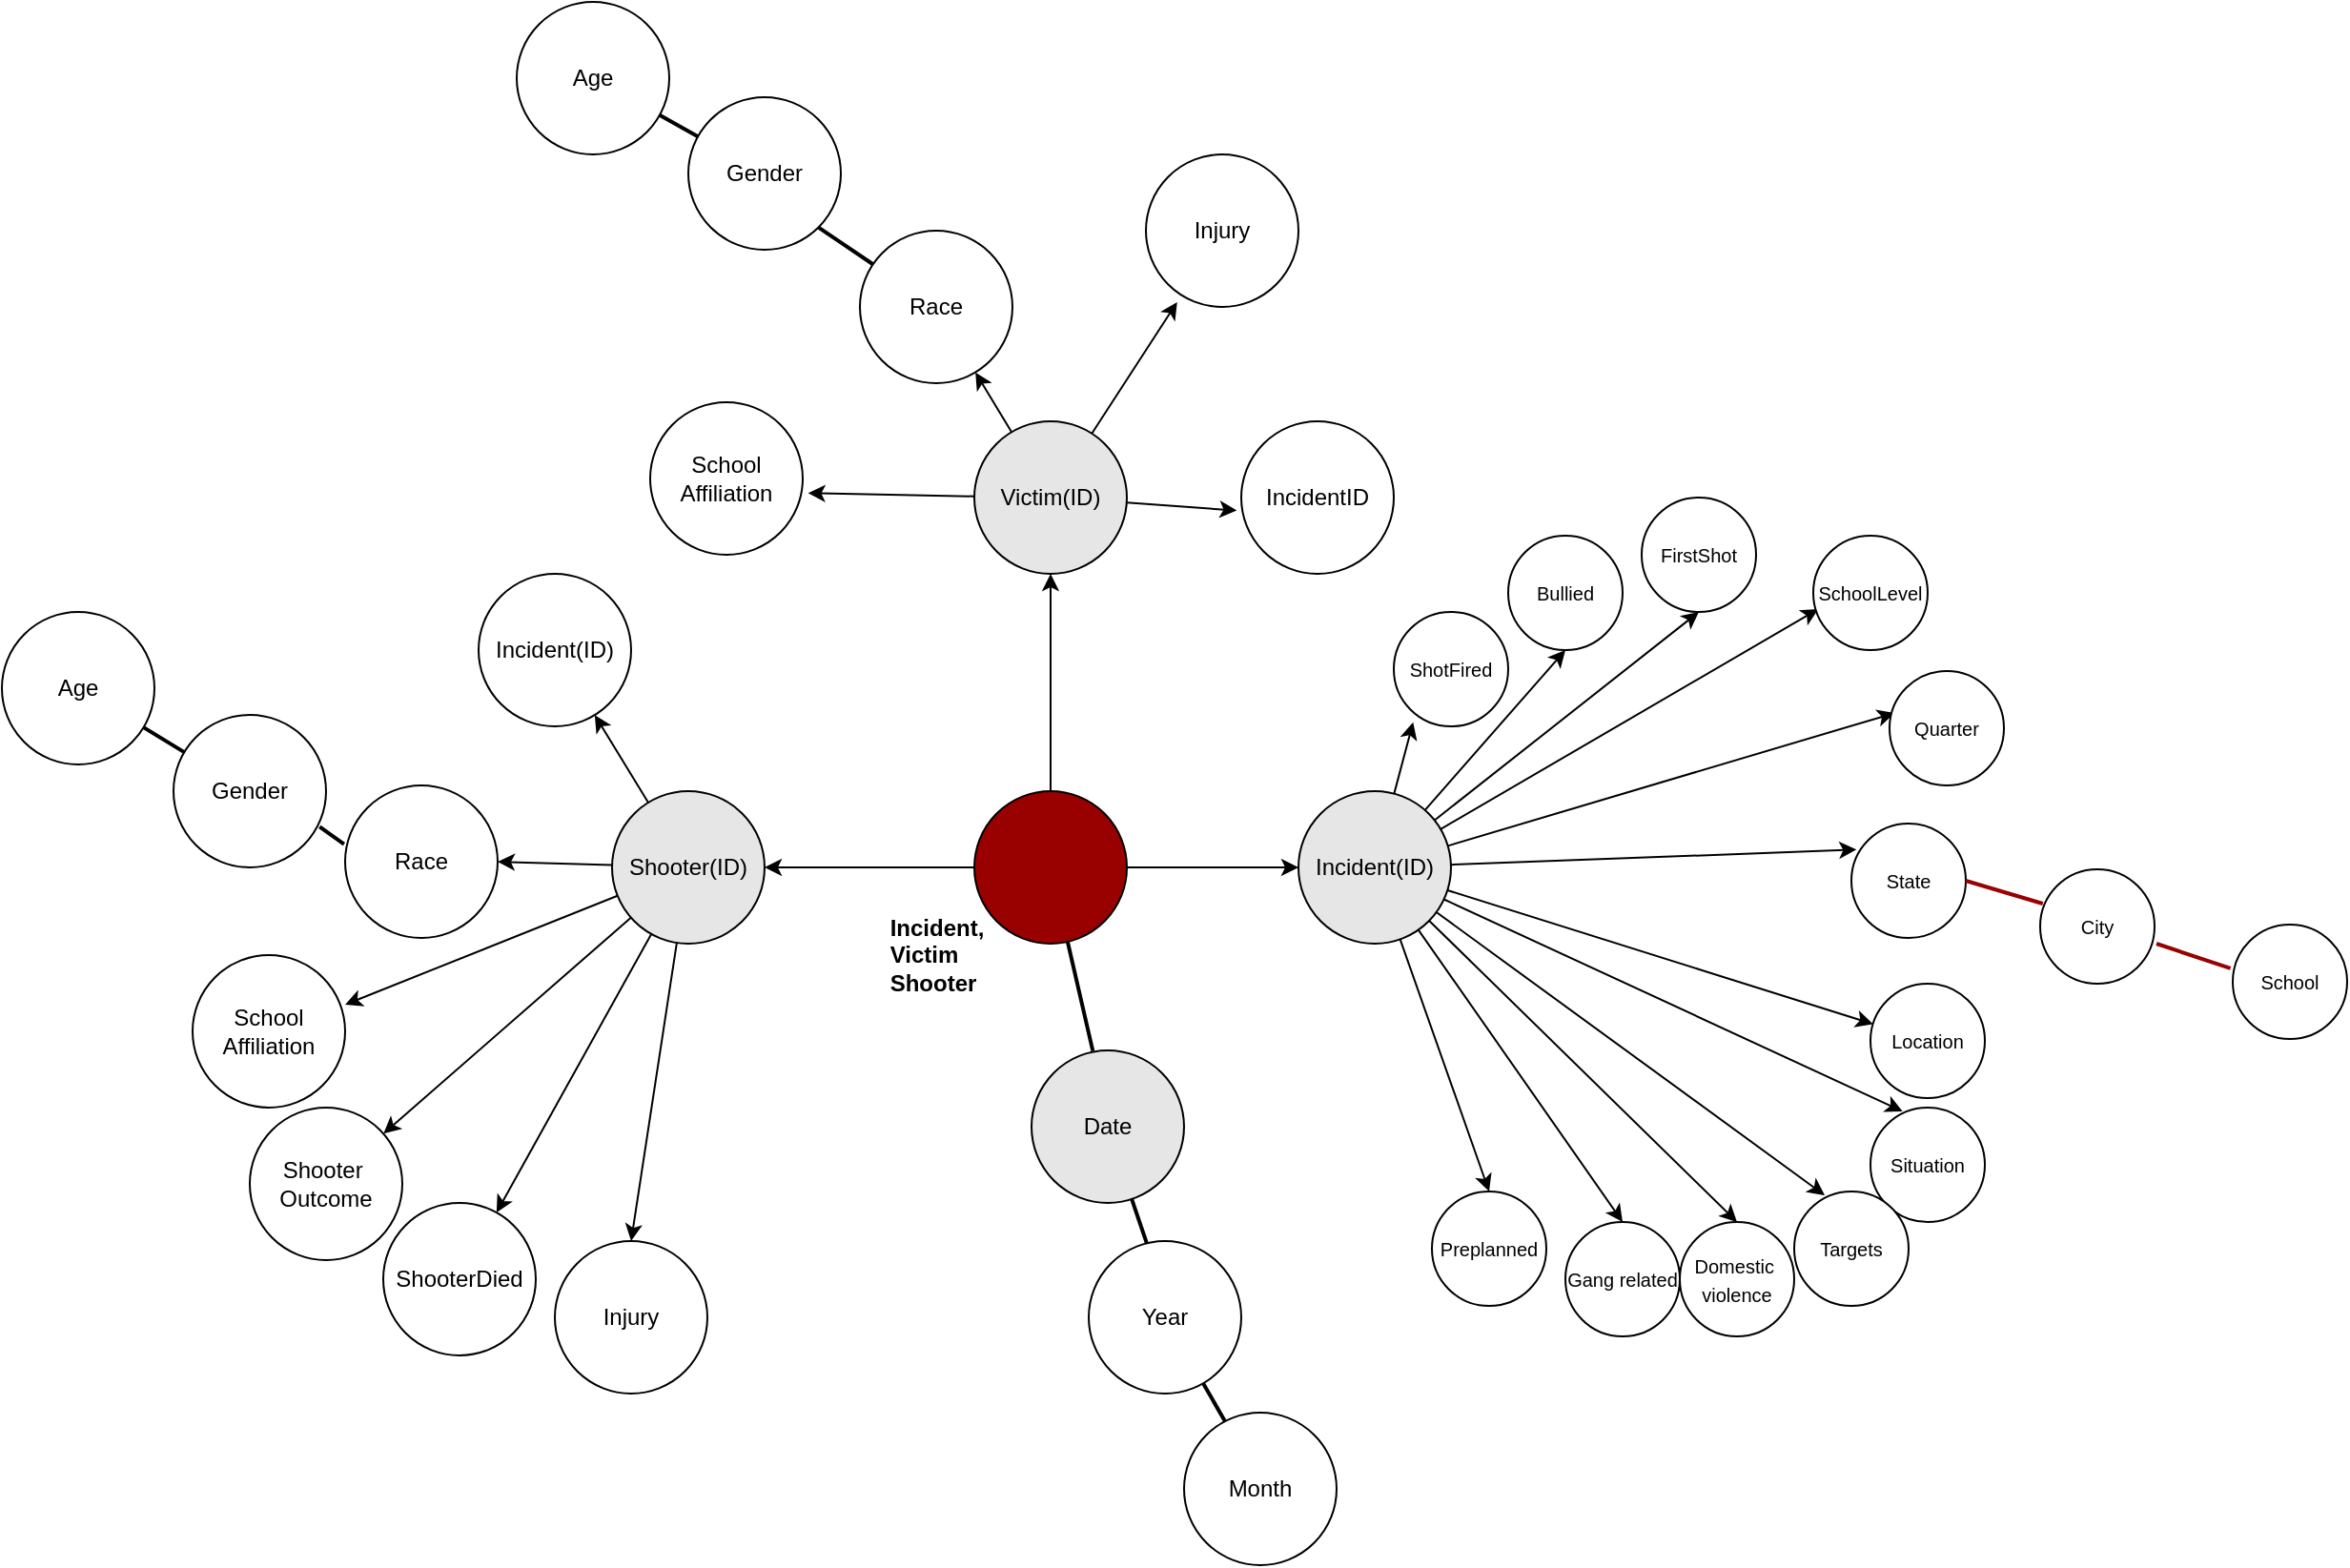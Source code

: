 <mxfile version="20.7.4" type="device"><diagram id="z_LJF3OzJNEcq2DZl5GS" name="Page-1"><mxGraphModel dx="2594" dy="699" grid="1" gridSize="10" guides="1" tooltips="1" connect="1" arrows="1" fold="1" page="1" pageScale="1" pageWidth="1169" pageHeight="827" math="0" shadow="0"><root><mxCell id="0"/><mxCell id="1" parent="0"/><mxCell id="VrbtNVm0_vo4leU4kSjK-8" style="edgeStyle=orthogonalEdgeStyle;rounded=0;orthogonalLoop=1;jettySize=auto;html=1;" edge="1" parent="1" source="VrbtNVm0_vo4leU4kSjK-3" target="VrbtNVm0_vo4leU4kSjK-6"><mxGeometry relative="1" as="geometry"/></mxCell><mxCell id="VrbtNVm0_vo4leU4kSjK-21" style="edgeStyle=none;rounded=0;orthogonalLoop=1;jettySize=auto;html=1;entryX=1;entryY=0.5;entryDx=0;entryDy=0;shadow=0;strokeColor=default;" edge="1" parent="1" source="VrbtNVm0_vo4leU4kSjK-3" target="VrbtNVm0_vo4leU4kSjK-20"><mxGeometry relative="1" as="geometry"/></mxCell><mxCell id="VrbtNVm0_vo4leU4kSjK-46" style="edgeStyle=none;rounded=0;orthogonalLoop=1;jettySize=auto;html=1;entryX=0;entryY=0.5;entryDx=0;entryDy=0;shadow=0;strokeColor=default;" edge="1" parent="1" source="VrbtNVm0_vo4leU4kSjK-3" target="VrbtNVm0_vo4leU4kSjK-45"><mxGeometry relative="1" as="geometry"/></mxCell><mxCell id="VrbtNVm0_vo4leU4kSjK-133" style="edgeStyle=none;rounded=0;orthogonalLoop=1;jettySize=auto;html=1;entryX=0.402;entryY=0.004;entryDx=0;entryDy=0;entryPerimeter=0;shadow=0;strokeColor=#000000;strokeWidth=2;fontSize=10;startArrow=none;startFill=0;endArrow=none;endFill=0;" edge="1" parent="1" source="VrbtNVm0_vo4leU4kSjK-3" target="VrbtNVm0_vo4leU4kSjK-129"><mxGeometry relative="1" as="geometry"/></mxCell><mxCell id="VrbtNVm0_vo4leU4kSjK-3" value="" style="ellipse;whiteSpace=wrap;html=1;aspect=fixed;shadow=0;fillColor=#990000;" vertex="1" parent="1"><mxGeometry x="460" y="414" width="80" height="80" as="geometry"/></mxCell><mxCell id="VrbtNVm0_vo4leU4kSjK-4" value="&lt;div style=&quot;text-align: left;&quot;&gt;&lt;span style=&quot;background-color: initial;&quot;&gt;Incident,&lt;/span&gt;&lt;/div&gt;&lt;div style=&quot;text-align: left;&quot;&gt;&lt;span style=&quot;background-color: initial;&quot;&gt;Victim&lt;/span&gt;&lt;/div&gt;&lt;div style=&quot;text-align: left;&quot;&gt;&lt;span style=&quot;background-color: initial;&quot;&gt;Shooter&lt;/span&gt;&lt;/div&gt;" style="text;html=1;align=center;verticalAlign=middle;resizable=0;points=[];autosize=1;strokeColor=none;fillColor=none;shadow=0;fontStyle=1" vertex="1" parent="1"><mxGeometry x="405" y="470" width="70" height="60" as="geometry"/></mxCell><mxCell id="VrbtNVm0_vo4leU4kSjK-15" style="rounded=0;orthogonalLoop=1;jettySize=auto;html=1;entryX=1.035;entryY=0.596;entryDx=0;entryDy=0;entryPerimeter=0;strokeColor=default;shadow=0;" edge="1" parent="1" source="VrbtNVm0_vo4leU4kSjK-6" target="VrbtNVm0_vo4leU4kSjK-9"><mxGeometry relative="1" as="geometry"/></mxCell><mxCell id="VrbtNVm0_vo4leU4kSjK-16" style="edgeStyle=none;rounded=0;orthogonalLoop=1;jettySize=auto;html=1;shadow=0;strokeColor=default;" edge="1" parent="1" source="VrbtNVm0_vo4leU4kSjK-6" target="VrbtNVm0_vo4leU4kSjK-13"><mxGeometry relative="1" as="geometry"/></mxCell><mxCell id="VrbtNVm0_vo4leU4kSjK-17" style="edgeStyle=none;rounded=0;orthogonalLoop=1;jettySize=auto;html=1;entryX=0.205;entryY=0.968;entryDx=0;entryDy=0;entryPerimeter=0;shadow=0;strokeColor=default;" edge="1" parent="1" source="VrbtNVm0_vo4leU4kSjK-6" target="VrbtNVm0_vo4leU4kSjK-12"><mxGeometry relative="1" as="geometry"/></mxCell><mxCell id="VrbtNVm0_vo4leU4kSjK-48" style="edgeStyle=none;rounded=0;orthogonalLoop=1;jettySize=auto;html=1;entryX=-0.029;entryY=0.585;entryDx=0;entryDy=0;entryPerimeter=0;shadow=0;strokeColor=default;" edge="1" parent="1" source="VrbtNVm0_vo4leU4kSjK-6" target="VrbtNVm0_vo4leU4kSjK-47"><mxGeometry relative="1" as="geometry"/></mxCell><mxCell id="VrbtNVm0_vo4leU4kSjK-6" value="Victim(ID)" style="ellipse;whiteSpace=wrap;html=1;aspect=fixed;shadow=0;fillColor=#E6E6E6;fillStyle=auto;" vertex="1" parent="1"><mxGeometry x="460" y="220" width="80" height="80" as="geometry"/></mxCell><mxCell id="VrbtNVm0_vo4leU4kSjK-9" value="School Affiliation" style="ellipse;whiteSpace=wrap;html=1;aspect=fixed;shadow=0;fillColor=#FFFFFF;fillStyle=auto;" vertex="1" parent="1"><mxGeometry x="290" y="210" width="80" height="80" as="geometry"/></mxCell><mxCell id="VrbtNVm0_vo4leU4kSjK-10" value="Age" style="ellipse;whiteSpace=wrap;html=1;aspect=fixed;shadow=0;fillColor=#FFFFFF;fillStyle=auto;" vertex="1" parent="1"><mxGeometry x="220" width="80" height="80" as="geometry"/></mxCell><mxCell id="VrbtNVm0_vo4leU4kSjK-11" value="Gender" style="ellipse;whiteSpace=wrap;html=1;aspect=fixed;shadow=0;fillColor=#FFFFFF;fillStyle=auto;" vertex="1" parent="1"><mxGeometry x="310" y="50" width="80" height="80" as="geometry"/></mxCell><mxCell id="VrbtNVm0_vo4leU4kSjK-12" value="Injury" style="ellipse;whiteSpace=wrap;html=1;aspect=fixed;shadow=0;fillColor=#FFFFFF;fillStyle=auto;" vertex="1" parent="1"><mxGeometry x="550" y="80" width="80" height="80" as="geometry"/></mxCell><mxCell id="VrbtNVm0_vo4leU4kSjK-13" value="Race" style="ellipse;whiteSpace=wrap;html=1;aspect=fixed;shadow=0;fillColor=#FFFFFF;fillStyle=auto;" vertex="1" parent="1"><mxGeometry x="400" y="120" width="80" height="80" as="geometry"/></mxCell><mxCell id="VrbtNVm0_vo4leU4kSjK-37" style="edgeStyle=none;rounded=0;orthogonalLoop=1;jettySize=auto;html=1;entryX=1;entryY=0.5;entryDx=0;entryDy=0;shadow=0;strokeColor=default;" edge="1" parent="1" source="VrbtNVm0_vo4leU4kSjK-20" target="VrbtNVm0_vo4leU4kSjK-29"><mxGeometry relative="1" as="geometry"/></mxCell><mxCell id="VrbtNVm0_vo4leU4kSjK-38" style="edgeStyle=none;rounded=0;orthogonalLoop=1;jettySize=auto;html=1;entryX=1;entryY=0.325;entryDx=0;entryDy=0;entryPerimeter=0;shadow=0;strokeColor=default;" edge="1" parent="1" source="VrbtNVm0_vo4leU4kSjK-20" target="VrbtNVm0_vo4leU4kSjK-33"><mxGeometry relative="1" as="geometry"/></mxCell><mxCell id="VrbtNVm0_vo4leU4kSjK-39" style="edgeStyle=none;rounded=0;orthogonalLoop=1;jettySize=auto;html=1;shadow=0;strokeColor=default;" edge="1" parent="1" source="VrbtNVm0_vo4leU4kSjK-20" target="VrbtNVm0_vo4leU4kSjK-28"><mxGeometry relative="1" as="geometry"/></mxCell><mxCell id="VrbtNVm0_vo4leU4kSjK-40" style="edgeStyle=none;rounded=0;orthogonalLoop=1;jettySize=auto;html=1;shadow=0;strokeColor=default;" edge="1" parent="1" source="VrbtNVm0_vo4leU4kSjK-20" target="VrbtNVm0_vo4leU4kSjK-27"><mxGeometry relative="1" as="geometry"/></mxCell><mxCell id="VrbtNVm0_vo4leU4kSjK-41" style="edgeStyle=none;rounded=0;orthogonalLoop=1;jettySize=auto;html=1;entryX=0.5;entryY=0;entryDx=0;entryDy=0;shadow=0;strokeColor=default;" edge="1" parent="1" source="VrbtNVm0_vo4leU4kSjK-20" target="VrbtNVm0_vo4leU4kSjK-26"><mxGeometry relative="1" as="geometry"/></mxCell><mxCell id="VrbtNVm0_vo4leU4kSjK-51" style="edgeStyle=none;rounded=0;orthogonalLoop=1;jettySize=auto;html=1;shadow=0;strokeColor=default;" edge="1" parent="1" source="VrbtNVm0_vo4leU4kSjK-20" target="VrbtNVm0_vo4leU4kSjK-50"><mxGeometry relative="1" as="geometry"/></mxCell><mxCell id="VrbtNVm0_vo4leU4kSjK-20" value="Shooter(ID)" style="ellipse;whiteSpace=wrap;html=1;aspect=fixed;shadow=0;fillColor=#E6E6E6;fillStyle=solid;" vertex="1" parent="1"><mxGeometry x="270" y="414" width="80" height="80" as="geometry"/></mxCell><mxCell id="VrbtNVm0_vo4leU4kSjK-26" value="Injury" style="ellipse;whiteSpace=wrap;html=1;aspect=fixed;shadow=0;fillColor=#FFFFFF;fillStyle=auto;" vertex="1" parent="1"><mxGeometry x="240" y="650" width="80" height="80" as="geometry"/></mxCell><mxCell id="VrbtNVm0_vo4leU4kSjK-27" value="ShooterDied" style="ellipse;whiteSpace=wrap;html=1;aspect=fixed;shadow=0;fillColor=#FFFFFF;fillStyle=auto;" vertex="1" parent="1"><mxGeometry x="150" y="630" width="80" height="80" as="geometry"/></mxCell><mxCell id="VrbtNVm0_vo4leU4kSjK-28" value="Shooter&amp;nbsp;&lt;br&gt;Outcome" style="ellipse;whiteSpace=wrap;html=1;aspect=fixed;shadow=0;fillColor=#FFFFFF;fillStyle=auto;" vertex="1" parent="1"><mxGeometry x="80" y="580" width="80" height="80" as="geometry"/></mxCell><mxCell id="VrbtNVm0_vo4leU4kSjK-29" value="Race" style="ellipse;whiteSpace=wrap;html=1;aspect=fixed;shadow=0;fillColor=#FFFFFF;fillStyle=auto;" vertex="1" parent="1"><mxGeometry x="130" y="411" width="80" height="80" as="geometry"/></mxCell><mxCell id="VrbtNVm0_vo4leU4kSjK-31" value="Age" style="ellipse;whiteSpace=wrap;html=1;aspect=fixed;shadow=0;fillColor=#FFFFFF;fillStyle=auto;" vertex="1" parent="1"><mxGeometry x="-50" y="320" width="80" height="80" as="geometry"/></mxCell><mxCell id="VrbtNVm0_vo4leU4kSjK-32" value="Gender" style="ellipse;whiteSpace=wrap;html=1;aspect=fixed;shadow=0;fillColor=#FFFFFF;fillStyle=auto;" vertex="1" parent="1"><mxGeometry x="40" y="374" width="80" height="80" as="geometry"/></mxCell><mxCell id="VrbtNVm0_vo4leU4kSjK-33" value="School&lt;br&gt;Affiliation" style="ellipse;whiteSpace=wrap;html=1;aspect=fixed;shadow=0;fillColor=#FFFFFF;fillStyle=auto;" vertex="1" parent="1"><mxGeometry x="50" y="500" width="80" height="80" as="geometry"/></mxCell><mxCell id="VrbtNVm0_vo4leU4kSjK-53" style="edgeStyle=none;rounded=0;orthogonalLoop=1;jettySize=auto;html=1;entryX=0.169;entryY=0.964;entryDx=0;entryDy=0;entryPerimeter=0;shadow=0;strokeColor=default;fontSize=10;" edge="1" parent="1" source="VrbtNVm0_vo4leU4kSjK-45" target="VrbtNVm0_vo4leU4kSjK-52"><mxGeometry relative="1" as="geometry"/></mxCell><mxCell id="VrbtNVm0_vo4leU4kSjK-63" style="edgeStyle=none;rounded=0;orthogonalLoop=1;jettySize=auto;html=1;entryX=0.5;entryY=1;entryDx=0;entryDy=0;shadow=0;strokeColor=default;fontSize=10;" edge="1" parent="1" source="VrbtNVm0_vo4leU4kSjK-45" target="VrbtNVm0_vo4leU4kSjK-54"><mxGeometry relative="1" as="geometry"/></mxCell><mxCell id="VrbtNVm0_vo4leU4kSjK-65" style="edgeStyle=none;rounded=0;orthogonalLoop=1;jettySize=auto;html=1;entryX=0.5;entryY=1;entryDx=0;entryDy=0;shadow=0;strokeColor=default;fontSize=10;" edge="1" parent="1" source="VrbtNVm0_vo4leU4kSjK-45" target="VrbtNVm0_vo4leU4kSjK-59"><mxGeometry relative="1" as="geometry"/></mxCell><mxCell id="VrbtNVm0_vo4leU4kSjK-68" style="edgeStyle=none;rounded=0;orthogonalLoop=1;jettySize=auto;html=1;entryX=0.044;entryY=0.642;entryDx=0;entryDy=0;entryPerimeter=0;shadow=0;strokeColor=default;fontSize=10;" edge="1" parent="1" source="VrbtNVm0_vo4leU4kSjK-45" target="VrbtNVm0_vo4leU4kSjK-62"><mxGeometry relative="1" as="geometry"/></mxCell><mxCell id="VrbtNVm0_vo4leU4kSjK-90" style="edgeStyle=none;rounded=0;orthogonalLoop=1;jettySize=auto;html=1;entryX=0.044;entryY=0.367;entryDx=0;entryDy=0;entryPerimeter=0;shadow=0;strokeColor=default;fontSize=10;" edge="1" parent="1" source="VrbtNVm0_vo4leU4kSjK-45" target="VrbtNVm0_vo4leU4kSjK-75"><mxGeometry relative="1" as="geometry"/></mxCell><mxCell id="VrbtNVm0_vo4leU4kSjK-93" style="edgeStyle=none;rounded=0;orthogonalLoop=1;jettySize=auto;html=1;entryX=0.044;entryY=0.228;entryDx=0;entryDy=0;entryPerimeter=0;shadow=0;strokeColor=default;fontSize=10;" edge="1" parent="1" source="VrbtNVm0_vo4leU4kSjK-45" target="VrbtNVm0_vo4leU4kSjK-80"><mxGeometry relative="1" as="geometry"/></mxCell><mxCell id="VrbtNVm0_vo4leU4kSjK-94" style="edgeStyle=none;rounded=0;orthogonalLoop=1;jettySize=auto;html=1;entryX=0.022;entryY=0.353;entryDx=0;entryDy=0;entryPerimeter=0;shadow=0;strokeColor=default;fontSize=10;" edge="1" parent="1" source="VrbtNVm0_vo4leU4kSjK-45" target="VrbtNVm0_vo4leU4kSjK-79"><mxGeometry relative="1" as="geometry"/></mxCell><mxCell id="VrbtNVm0_vo4leU4kSjK-96" style="edgeStyle=none;rounded=0;orthogonalLoop=1;jettySize=auto;html=1;entryX=0.281;entryY=0.033;entryDx=0;entryDy=0;entryPerimeter=0;shadow=0;strokeColor=default;fontSize=10;" edge="1" parent="1" source="VrbtNVm0_vo4leU4kSjK-45" target="VrbtNVm0_vo4leU4kSjK-78"><mxGeometry relative="1" as="geometry"/></mxCell><mxCell id="VrbtNVm0_vo4leU4kSjK-97" style="edgeStyle=none;rounded=0;orthogonalLoop=1;jettySize=auto;html=1;entryX=0.267;entryY=0.033;entryDx=0;entryDy=0;entryPerimeter=0;shadow=0;strokeColor=default;fontSize=10;" edge="1" parent="1" source="VrbtNVm0_vo4leU4kSjK-45" target="VrbtNVm0_vo4leU4kSjK-82"><mxGeometry relative="1" as="geometry"/></mxCell><mxCell id="VrbtNVm0_vo4leU4kSjK-99" style="edgeStyle=none;rounded=0;orthogonalLoop=1;jettySize=auto;html=1;entryX=0.5;entryY=0;entryDx=0;entryDy=0;shadow=0;strokeColor=default;fontSize=10;" edge="1" parent="1" source="VrbtNVm0_vo4leU4kSjK-45" target="VrbtNVm0_vo4leU4kSjK-85"><mxGeometry relative="1" as="geometry"/></mxCell><mxCell id="VrbtNVm0_vo4leU4kSjK-100" style="edgeStyle=none;rounded=0;orthogonalLoop=1;jettySize=auto;html=1;entryX=0.5;entryY=0;entryDx=0;entryDy=0;shadow=0;strokeColor=default;fontSize=10;" edge="1" parent="1" source="VrbtNVm0_vo4leU4kSjK-45" target="VrbtNVm0_vo4leU4kSjK-84"><mxGeometry relative="1" as="geometry"/></mxCell><mxCell id="VrbtNVm0_vo4leU4kSjK-101" style="edgeStyle=none;rounded=0;orthogonalLoop=1;jettySize=auto;html=1;shadow=0;strokeColor=default;fontSize=10;entryX=0.5;entryY=0;entryDx=0;entryDy=0;" edge="1" parent="1" source="VrbtNVm0_vo4leU4kSjK-45" target="VrbtNVm0_vo4leU4kSjK-83"><mxGeometry relative="1" as="geometry"><mxPoint x="710" y="620" as="targetPoint"/></mxGeometry></mxCell><mxCell id="VrbtNVm0_vo4leU4kSjK-45" value="Incident(ID)" style="ellipse;whiteSpace=wrap;html=1;aspect=fixed;shadow=0;fillColor=#E6E6E6;fillStyle=auto;" vertex="1" parent="1"><mxGeometry x="630" y="414" width="80" height="80" as="geometry"/></mxCell><mxCell id="VrbtNVm0_vo4leU4kSjK-47" value="IncidentID" style="ellipse;whiteSpace=wrap;html=1;aspect=fixed;shadow=0;fillColor=#FFFFFF;fillStyle=auto;" vertex="1" parent="1"><mxGeometry x="600" y="220" width="80" height="80" as="geometry"/></mxCell><mxCell id="VrbtNVm0_vo4leU4kSjK-50" value="Incident(ID)" style="ellipse;whiteSpace=wrap;html=1;aspect=fixed;shadow=0;fillColor=#FFFFFF;fillStyle=auto;" vertex="1" parent="1"><mxGeometry x="200" y="300" width="80" height="80" as="geometry"/></mxCell><mxCell id="VrbtNVm0_vo4leU4kSjK-52" value="&lt;font style=&quot;font-size: 10px;&quot;&gt;ShotFired&lt;/font&gt;" style="ellipse;whiteSpace=wrap;html=1;aspect=fixed;shadow=0;fillColor=#FFFFFF;fillStyle=auto;" vertex="1" parent="1"><mxGeometry x="680" y="320" width="60" height="60" as="geometry"/></mxCell><mxCell id="VrbtNVm0_vo4leU4kSjK-54" value="&lt;span style=&quot;font-size: 10px;&quot;&gt;Bullied&lt;br&gt;&lt;/span&gt;" style="ellipse;whiteSpace=wrap;html=1;aspect=fixed;shadow=0;fillColor=#FFFFFF;fillStyle=auto;" vertex="1" parent="1"><mxGeometry x="740" y="280" width="60" height="60" as="geometry"/></mxCell><mxCell id="VrbtNVm0_vo4leU4kSjK-59" value="&lt;span style=&quot;font-size: 10px;&quot;&gt;FirstShot&lt;br&gt;&lt;/span&gt;" style="ellipse;whiteSpace=wrap;html=1;aspect=fixed;shadow=0;fillColor=#FFFFFF;fillStyle=auto;" vertex="1" parent="1"><mxGeometry x="810" y="260" width="60" height="60" as="geometry"/></mxCell><mxCell id="VrbtNVm0_vo4leU4kSjK-62" value="&lt;span style=&quot;font-size: 10px;&quot;&gt;SchoolLevel&lt;br&gt;&lt;/span&gt;" style="ellipse;whiteSpace=wrap;html=1;aspect=fixed;shadow=0;fillColor=#FFFFFF;fillStyle=auto;" vertex="1" parent="1"><mxGeometry x="900" y="280" width="60" height="60" as="geometry"/></mxCell><mxCell id="VrbtNVm0_vo4leU4kSjK-72" value="&lt;span style=&quot;font-size: 10px;&quot;&gt;City&lt;br&gt;&lt;/span&gt;" style="ellipse;whiteSpace=wrap;html=1;aspect=fixed;shadow=0;fillColor=#FFFFFF;fillStyle=auto;" vertex="1" parent="1"><mxGeometry x="1019" y="455" width="60" height="60" as="geometry"/></mxCell><mxCell id="VrbtNVm0_vo4leU4kSjK-75" value="&lt;span style=&quot;font-size: 10px;&quot;&gt;Quarter&lt;br&gt;&lt;/span&gt;" style="ellipse;whiteSpace=wrap;html=1;aspect=fixed;shadow=0;fillColor=#FFFFFF;fillStyle=auto;" vertex="1" parent="1"><mxGeometry x="940" y="351" width="60" height="60" as="geometry"/></mxCell><mxCell id="VrbtNVm0_vo4leU4kSjK-76" value="&lt;span style=&quot;font-size: 10px;&quot;&gt;School&lt;br&gt;&lt;/span&gt;" style="ellipse;whiteSpace=wrap;html=1;aspect=fixed;shadow=0;fillColor=#FFFFFF;fillStyle=auto;" vertex="1" parent="1"><mxGeometry x="1120" y="484" width="60" height="60" as="geometry"/></mxCell><mxCell id="VrbtNVm0_vo4leU4kSjK-78" value="&lt;span style=&quot;font-size: 10px;&quot;&gt;Situation&lt;br&gt;&lt;/span&gt;" style="ellipse;whiteSpace=wrap;html=1;aspect=fixed;shadow=0;fillColor=#FFFFFF;fillStyle=auto;" vertex="1" parent="1"><mxGeometry x="930" y="580" width="60" height="60" as="geometry"/></mxCell><mxCell id="VrbtNVm0_vo4leU4kSjK-79" value="&lt;span style=&quot;font-size: 10px;&quot;&gt;Location&lt;br&gt;&lt;/span&gt;" style="ellipse;whiteSpace=wrap;html=1;aspect=fixed;shadow=0;fillColor=#FFFFFF;fillStyle=auto;" vertex="1" parent="1"><mxGeometry x="930" y="515" width="60" height="60" as="geometry"/></mxCell><mxCell id="VrbtNVm0_vo4leU4kSjK-80" value="&lt;span style=&quot;font-size: 10px;&quot;&gt;State&lt;br&gt;&lt;/span&gt;" style="ellipse;whiteSpace=wrap;html=1;aspect=fixed;shadow=0;fillColor=#FFFFFF;fillStyle=auto;" vertex="1" parent="1"><mxGeometry x="920" y="431" width="60" height="60" as="geometry"/></mxCell><mxCell id="VrbtNVm0_vo4leU4kSjK-82" value="&lt;span style=&quot;font-size: 10px;&quot;&gt;Targets&lt;br&gt;&lt;/span&gt;" style="ellipse;whiteSpace=wrap;html=1;aspect=fixed;shadow=0;fillColor=#FFFFFF;fillStyle=auto;" vertex="1" parent="1"><mxGeometry x="890" y="624" width="60" height="60" as="geometry"/></mxCell><mxCell id="VrbtNVm0_vo4leU4kSjK-83" value="&lt;span style=&quot;font-size: 10px;&quot;&gt;Preplanned&lt;br&gt;&lt;/span&gt;" style="ellipse;whiteSpace=wrap;html=1;aspect=fixed;shadow=0;fillColor=#FFFFFF;fillStyle=auto;" vertex="1" parent="1"><mxGeometry x="700" y="624" width="60" height="60" as="geometry"/></mxCell><mxCell id="VrbtNVm0_vo4leU4kSjK-84" value="&lt;span style=&quot;font-size: 10px;&quot;&gt;Gang related&lt;br&gt;&lt;/span&gt;" style="ellipse;whiteSpace=wrap;html=1;aspect=fixed;shadow=0;fillColor=#FFFFFF;fillStyle=auto;" vertex="1" parent="1"><mxGeometry x="770" y="640" width="60" height="60" as="geometry"/></mxCell><mxCell id="VrbtNVm0_vo4leU4kSjK-85" value="&lt;span style=&quot;font-size: 10px;&quot;&gt;Domestic&amp;nbsp;&lt;br&gt;violence&lt;br&gt;&lt;/span&gt;" style="ellipse;whiteSpace=wrap;html=1;aspect=fixed;shadow=0;fillColor=#FFFFFF;fillStyle=auto;" vertex="1" parent="1"><mxGeometry x="830" y="640" width="60" height="60" as="geometry"/></mxCell><mxCell id="VrbtNVm0_vo4leU4kSjK-115" value="" style="endArrow=none;html=1;rounded=0;shadow=0;strokeColor=#990000;strokeWidth=2;fontSize=10;exitX=1;exitY=0.5;exitDx=0;exitDy=0;entryX=0.023;entryY=0.3;entryDx=0;entryDy=0;entryPerimeter=0;" edge="1" parent="1" source="VrbtNVm0_vo4leU4kSjK-80" target="VrbtNVm0_vo4leU4kSjK-72"><mxGeometry width="50" height="50" relative="1" as="geometry"><mxPoint x="990" y="581" as="sourcePoint"/><mxPoint x="1040" y="531" as="targetPoint"/></mxGeometry></mxCell><mxCell id="VrbtNVm0_vo4leU4kSjK-116" value="" style="endArrow=none;html=1;rounded=0;shadow=0;strokeColor=#990000;strokeWidth=2;fontSize=10;exitX=-0.02;exitY=0.383;exitDx=0;exitDy=0;exitPerimeter=0;" edge="1" parent="1" source="VrbtNVm0_vo4leU4kSjK-76"><mxGeometry width="50" height="50" relative="1" as="geometry"><mxPoint x="1020" y="541" as="sourcePoint"/><mxPoint x="1080" y="494" as="targetPoint"/></mxGeometry></mxCell><mxCell id="VrbtNVm0_vo4leU4kSjK-125" value="" style="endArrow=none;html=1;rounded=0;shadow=0;strokeColor=#000000;strokeWidth=2;fontSize=10;" edge="1" parent="1" source="VrbtNVm0_vo4leU4kSjK-11" target="VrbtNVm0_vo4leU4kSjK-10"><mxGeometry width="50" height="50" relative="1" as="geometry"><mxPoint x="380" y="180" as="sourcePoint"/><mxPoint x="430" y="130" as="targetPoint"/></mxGeometry></mxCell><mxCell id="VrbtNVm0_vo4leU4kSjK-126" value="" style="endArrow=none;html=1;rounded=0;shadow=0;strokeColor=#000000;strokeWidth=2;fontSize=10;entryX=1;entryY=1;entryDx=0;entryDy=0;" edge="1" parent="1" source="VrbtNVm0_vo4leU4kSjK-13" target="VrbtNVm0_vo4leU4kSjK-11"><mxGeometry width="50" height="50" relative="1" as="geometry"><mxPoint x="290" y="200" as="sourcePoint"/><mxPoint x="380" y="160" as="targetPoint"/></mxGeometry></mxCell><mxCell id="VrbtNVm0_vo4leU4kSjK-127" value="" style="endArrow=none;html=1;rounded=0;shadow=0;strokeColor=#000000;strokeWidth=2;fontSize=10;entryX=-0.007;entryY=0.385;entryDx=0;entryDy=0;entryPerimeter=0;exitX=0.958;exitY=0.733;exitDx=0;exitDy=0;exitPerimeter=0;" edge="1" parent="1" source="VrbtNVm0_vo4leU4kSjK-32" target="VrbtNVm0_vo4leU4kSjK-29"><mxGeometry width="50" height="50" relative="1" as="geometry"><mxPoint x="80" y="570" as="sourcePoint"/><mxPoint x="130" y="520" as="targetPoint"/></mxGeometry></mxCell><mxCell id="VrbtNVm0_vo4leU4kSjK-128" value="" style="endArrow=none;html=1;rounded=0;shadow=0;strokeColor=#000000;strokeWidth=2;fontSize=10;" edge="1" parent="1" source="VrbtNVm0_vo4leU4kSjK-32" target="VrbtNVm0_vo4leU4kSjK-31"><mxGeometry width="50" height="50" relative="1" as="geometry"><mxPoint x="20" y="560" as="sourcePoint"/><mxPoint x="70" y="510" as="targetPoint"/></mxGeometry></mxCell><mxCell id="VrbtNVm0_vo4leU4kSjK-136" style="edgeStyle=none;rounded=0;orthogonalLoop=1;jettySize=auto;html=1;entryX=0.385;entryY=0.028;entryDx=0;entryDy=0;entryPerimeter=0;shadow=0;strokeColor=#000000;strokeWidth=2;fontSize=10;startArrow=none;startFill=0;endArrow=none;endFill=0;" edge="1" parent="1" source="VrbtNVm0_vo4leU4kSjK-129" target="VrbtNVm0_vo4leU4kSjK-134"><mxGeometry relative="1" as="geometry"/></mxCell><mxCell id="VrbtNVm0_vo4leU4kSjK-129" value="Date" style="ellipse;whiteSpace=wrap;html=1;aspect=fixed;shadow=0;fillColor=#E6E6E6;fillStyle=auto;strokeColor=#000000;" vertex="1" parent="1"><mxGeometry x="490" y="550" width="80" height="80" as="geometry"/></mxCell><mxCell id="VrbtNVm0_vo4leU4kSjK-137" style="edgeStyle=none;rounded=0;orthogonalLoop=1;jettySize=auto;html=1;entryX=0.269;entryY=0.058;entryDx=0;entryDy=0;entryPerimeter=0;shadow=0;strokeColor=#000000;strokeWidth=2;fontSize=10;startArrow=none;startFill=0;endArrow=none;endFill=0;" edge="1" parent="1" source="VrbtNVm0_vo4leU4kSjK-134" target="VrbtNVm0_vo4leU4kSjK-135"><mxGeometry relative="1" as="geometry"/></mxCell><mxCell id="VrbtNVm0_vo4leU4kSjK-134" value="Year" style="ellipse;whiteSpace=wrap;html=1;aspect=fixed;shadow=0;fillColor=#FFFFFF;fillStyle=auto;" vertex="1" parent="1"><mxGeometry x="520" y="650" width="80" height="80" as="geometry"/></mxCell><mxCell id="VrbtNVm0_vo4leU4kSjK-135" value="Month" style="ellipse;whiteSpace=wrap;html=1;aspect=fixed;shadow=0;fillColor=#FFFFFF;fillStyle=auto;" vertex="1" parent="1"><mxGeometry x="570" y="740" width="80" height="80" as="geometry"/></mxCell></root></mxGraphModel></diagram></mxfile>
